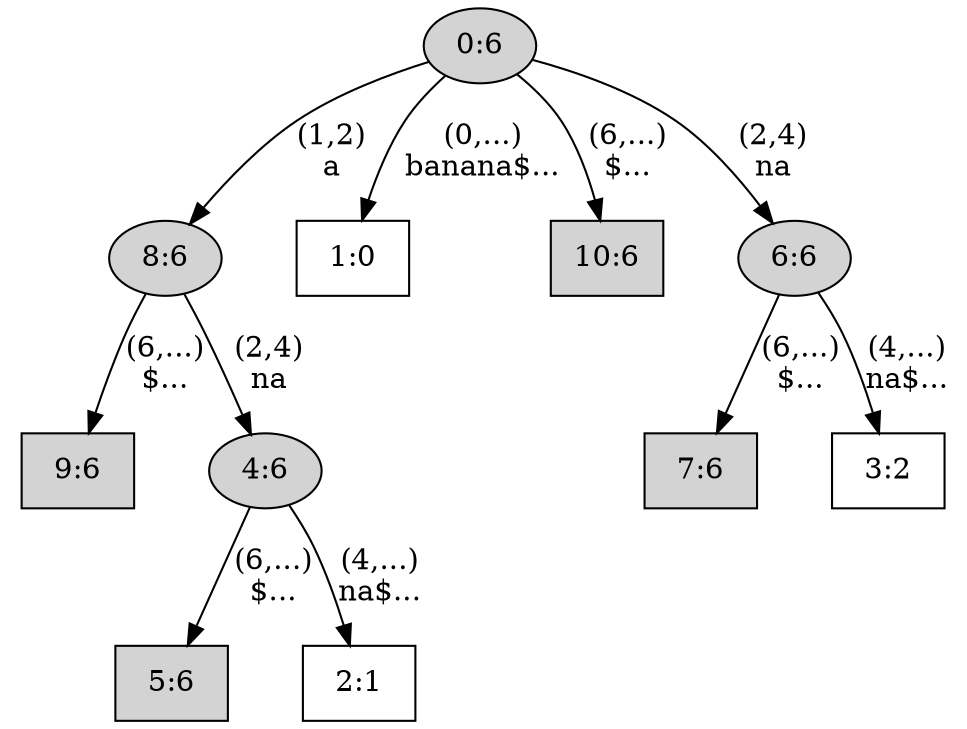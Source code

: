 digraph ST{
		t2n0 [label="0:6",style=filled];
		{ rank=same; t2n8 t2n1 t2n10 t2n6}
		t2n8 [label="8:6",style=filled];
		{ rank=same; t2n9 t2n4}
		t2n9 [label="9:6",shape=box,style=filled];
		t2n8 -> t2n9 [label="(6,...)\n$...",weight=1];
		t2n4 [label="4:6",style=filled];
		{ rank=same; t2n5 t2n2}
		t2n5 [label="5:6",shape=box,style=filled];
		t2n4 -> t2n5 [label="(6,...)\n$...",weight=1];
		t2n2 [label="2:1",shape=box];
		t2n4 -> t2n2 [label="(4,...)\nna$...",weight=1];
		t2n8 -> t2n4 [label="(2,4)\nna",weight=1];
		t2n0 -> t2n8 [label="(1,2)\na",weight=1];
		t2n1 [label="1:0",shape=box];
		t2n0 -> t2n1 [label="(0,...)\nbanana$...",weight=1];
		t2n10 [label="10:6",shape=box,style=filled];
		t2n0 -> t2n10 [label="(6,...)\n$...",weight=1];
		t2n6 [label="6:6",style=filled];
		{ rank=same; t2n7 t2n3}
		t2n7 [label="7:6",shape=box,style=filled];
		t2n6 -> t2n7 [label="(6,...)\n$...",weight=1];
		t2n3 [label="3:2",shape=box];
		t2n6 -> t2n3 [label="(4,...)\nna$...",weight=1];
		t2n0 -> t2n6 [label="(2,4)\nna",weight=1];
ratio=0.75
}
